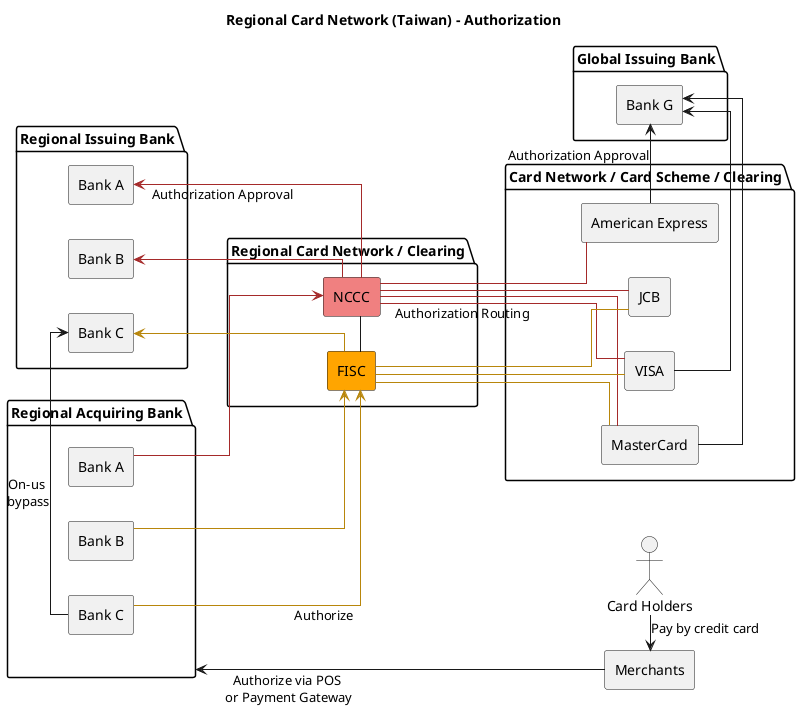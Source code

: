 @startuml
skinparam linetype polyline
skinparam linetype ortho
left to right direction

title "Regional Card Network (Taiwan) - Authorization"

actor "Card Holders" as user
agent "Merchants" as merchant
package "Card Network / Card Scheme / Clearing" as ccnet {
  agent "VISA" as visa
  agent "MasterCard" as mc
  agent "JCB" as jcb
  agent "American Express" as axp
}
package "Regional Card Network / Clearing" as ccnet_local {
  agent "NCCC" as nccc #lightcoral
  agent "FISC" as fisc #orange
}
package "Global Issuing Bank" as issuer_global {
  agent "Bank G" as issuer_global_a
}
package "Regional Issuing Bank" as issuer_local {
  agent "Bank A" as issuer_a
  agent "Bank C" as issuer_b
  agent "Bank B" as issuer_c
}
package "Regional Acquiring Bank" as acquirer_local {
  agent "Bank A" as acquirer_a
  agent "Bank C" as acquirer_b
  agent "Bank B" as acquirer_c
}


merchant -up--> acquirer_local: Authorize via POS\n or Payment Gateway

nccc - fisc
nccc --[#brown] visa: Authorization Routing
nccc --[#brown] mc
nccc --[#brown] jcb
nccc --[#brown] axp
fisc --[#darkGoldenRod] visa
fisc --[#darkGoldenRod] mc
fisc -[#darkGoldenRod] jcb

issuer_a <--[#brown] nccc: Authorization Approval
acquirer_a --[#brown]> nccc
acquirer_b -> issuer_b: On-us \nbypass
issuer_b <--[#darkGoldenRod] fisc
acquirer_b --[#darkGoldenRod]> fisc: Authorize
issuer_c <--[#brown] nccc
acquirer_c --[#darkGoldenRod]> fisc

issuer_global_a <-right- visa
issuer_global_a <-right- mc
issuer_global_a <-right- axp: Authorization Approval


user -right-> merchant: Pay by credit card 　
@enduml
